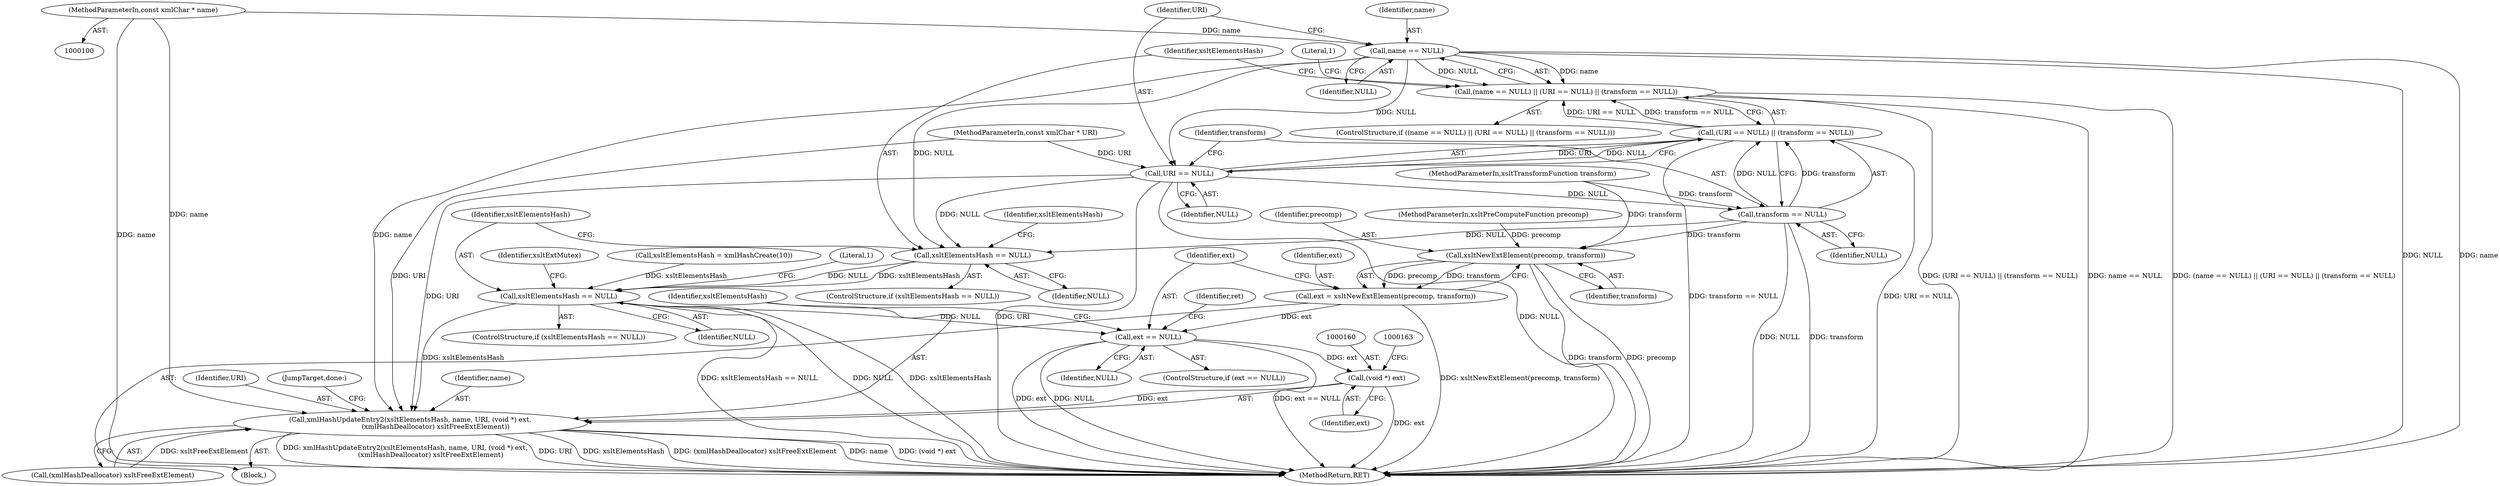 digraph "0_Chrome_96dbafe288dbe2f0cc45fa3c39daf6d0c37acbab_13@pointer" {
"1000101" [label="(MethodParameterIn,const xmlChar * name)"];
"1000110" [label="(Call,name == NULL)"];
"1000109" [label="(Call,(name == NULL) || (URI == NULL) || (transform == NULL))"];
"1000114" [label="(Call,URI == NULL)"];
"1000113" [label="(Call,(URI == NULL) || (transform == NULL))"];
"1000117" [label="(Call,transform == NULL)"];
"1000124" [label="(Call,xsltElementsHash == NULL)"];
"1000132" [label="(Call,xsltElementsHash == NULL)"];
"1000146" [label="(Call,ext == NULL)"];
"1000159" [label="(Call,(void *) ext)"];
"1000155" [label="(Call,xmlHashUpdateEntry2(xsltElementsHash, name, URI, (void *) ext,\n                        (xmlHashDeallocator) xsltFreeExtElement))"];
"1000142" [label="(Call,xsltNewExtElement(precomp, transform))"];
"1000140" [label="(Call,ext = xsltNewExtElement(precomp, transform))"];
"1000157" [label="(Identifier,name)"];
"1000123" [label="(ControlStructure,if (xsltElementsHash == NULL))"];
"1000170" [label="(MethodReturn,RET)"];
"1000112" [label="(Identifier,NULL)"];
"1000127" [label="(Call,xsltElementsHash = xmlHashCreate(10))"];
"1000116" [label="(Identifier,NULL)"];
"1000151" [label="(Identifier,ret)"];
"1000155" [label="(Call,xmlHashUpdateEntry2(xsltElementsHash, name, URI, (void *) ext,\n                        (xmlHashDeallocator) xsltFreeExtElement))"];
"1000158" [label="(Identifier,URI)"];
"1000144" [label="(Identifier,transform)"];
"1000148" [label="(Identifier,NULL)"];
"1000114" [label="(Call,URI == NULL)"];
"1000126" [label="(Identifier,NULL)"];
"1000159" [label="(Call,(void *) ext)"];
"1000124" [label="(Call,xsltElementsHash == NULL)"];
"1000125" [label="(Identifier,xsltElementsHash)"];
"1000101" [label="(MethodParameterIn,const xmlChar * name)"];
"1000109" [label="(Call,(name == NULL) || (URI == NULL) || (transform == NULL))"];
"1000142" [label="(Call,xsltNewExtElement(precomp, transform))"];
"1000105" [label="(Block,)"];
"1000113" [label="(Call,(URI == NULL) || (transform == NULL))"];
"1000110" [label="(Call,name == NULL)"];
"1000102" [label="(MethodParameterIn,const xmlChar * URI)"];
"1000115" [label="(Identifier,URI)"];
"1000117" [label="(Call,transform == NULL)"];
"1000119" [label="(Identifier,NULL)"];
"1000133" [label="(Identifier,xsltElementsHash)"];
"1000134" [label="(Identifier,NULL)"];
"1000137" [label="(Literal,1)"];
"1000140" [label="(Call,ext = xsltNewExtElement(precomp, transform))"];
"1000111" [label="(Identifier,name)"];
"1000118" [label="(Identifier,transform)"];
"1000128" [label="(Identifier,xsltElementsHash)"];
"1000108" [label="(ControlStructure,if ((name == NULL) || (URI == NULL) || (transform == NULL)))"];
"1000162" [label="(Call,(xmlHashDeallocator) xsltFreeExtElement)"];
"1000165" [label="(JumpTarget,done:)"];
"1000104" [label="(MethodParameterIn,xsltTransformFunction transform)"];
"1000141" [label="(Identifier,ext)"];
"1000161" [label="(Identifier,ext)"];
"1000143" [label="(Identifier,precomp)"];
"1000122" [label="(Literal,1)"];
"1000139" [label="(Identifier,xsltExtMutex)"];
"1000156" [label="(Identifier,xsltElementsHash)"];
"1000145" [label="(ControlStructure,if (ext == NULL))"];
"1000147" [label="(Identifier,ext)"];
"1000132" [label="(Call,xsltElementsHash == NULL)"];
"1000103" [label="(MethodParameterIn,xsltPreComputeFunction precomp)"];
"1000146" [label="(Call,ext == NULL)"];
"1000131" [label="(ControlStructure,if (xsltElementsHash == NULL))"];
"1000101" -> "1000100"  [label="AST: "];
"1000101" -> "1000170"  [label="DDG: name"];
"1000101" -> "1000110"  [label="DDG: name"];
"1000101" -> "1000155"  [label="DDG: name"];
"1000110" -> "1000109"  [label="AST: "];
"1000110" -> "1000112"  [label="CFG: "];
"1000111" -> "1000110"  [label="AST: "];
"1000112" -> "1000110"  [label="AST: "];
"1000115" -> "1000110"  [label="CFG: "];
"1000109" -> "1000110"  [label="CFG: "];
"1000110" -> "1000170"  [label="DDG: NULL"];
"1000110" -> "1000170"  [label="DDG: name"];
"1000110" -> "1000109"  [label="DDG: name"];
"1000110" -> "1000109"  [label="DDG: NULL"];
"1000110" -> "1000114"  [label="DDG: NULL"];
"1000110" -> "1000124"  [label="DDG: NULL"];
"1000110" -> "1000155"  [label="DDG: name"];
"1000109" -> "1000108"  [label="AST: "];
"1000109" -> "1000113"  [label="CFG: "];
"1000113" -> "1000109"  [label="AST: "];
"1000122" -> "1000109"  [label="CFG: "];
"1000125" -> "1000109"  [label="CFG: "];
"1000109" -> "1000170"  [label="DDG: (name == NULL) || (URI == NULL) || (transform == NULL)"];
"1000109" -> "1000170"  [label="DDG: (URI == NULL) || (transform == NULL)"];
"1000109" -> "1000170"  [label="DDG: name == NULL"];
"1000113" -> "1000109"  [label="DDG: URI == NULL"];
"1000113" -> "1000109"  [label="DDG: transform == NULL"];
"1000114" -> "1000113"  [label="AST: "];
"1000114" -> "1000116"  [label="CFG: "];
"1000115" -> "1000114"  [label="AST: "];
"1000116" -> "1000114"  [label="AST: "];
"1000118" -> "1000114"  [label="CFG: "];
"1000113" -> "1000114"  [label="CFG: "];
"1000114" -> "1000170"  [label="DDG: URI"];
"1000114" -> "1000170"  [label="DDG: NULL"];
"1000114" -> "1000113"  [label="DDG: URI"];
"1000114" -> "1000113"  [label="DDG: NULL"];
"1000102" -> "1000114"  [label="DDG: URI"];
"1000114" -> "1000117"  [label="DDG: NULL"];
"1000114" -> "1000124"  [label="DDG: NULL"];
"1000114" -> "1000155"  [label="DDG: URI"];
"1000113" -> "1000117"  [label="CFG: "];
"1000117" -> "1000113"  [label="AST: "];
"1000113" -> "1000170"  [label="DDG: URI == NULL"];
"1000113" -> "1000170"  [label="DDG: transform == NULL"];
"1000117" -> "1000113"  [label="DDG: transform"];
"1000117" -> "1000113"  [label="DDG: NULL"];
"1000117" -> "1000119"  [label="CFG: "];
"1000118" -> "1000117"  [label="AST: "];
"1000119" -> "1000117"  [label="AST: "];
"1000117" -> "1000170"  [label="DDG: transform"];
"1000117" -> "1000170"  [label="DDG: NULL"];
"1000104" -> "1000117"  [label="DDG: transform"];
"1000117" -> "1000124"  [label="DDG: NULL"];
"1000117" -> "1000142"  [label="DDG: transform"];
"1000124" -> "1000123"  [label="AST: "];
"1000124" -> "1000126"  [label="CFG: "];
"1000125" -> "1000124"  [label="AST: "];
"1000126" -> "1000124"  [label="AST: "];
"1000128" -> "1000124"  [label="CFG: "];
"1000133" -> "1000124"  [label="CFG: "];
"1000124" -> "1000132"  [label="DDG: xsltElementsHash"];
"1000124" -> "1000132"  [label="DDG: NULL"];
"1000132" -> "1000131"  [label="AST: "];
"1000132" -> "1000134"  [label="CFG: "];
"1000133" -> "1000132"  [label="AST: "];
"1000134" -> "1000132"  [label="AST: "];
"1000137" -> "1000132"  [label="CFG: "];
"1000139" -> "1000132"  [label="CFG: "];
"1000132" -> "1000170"  [label="DDG: xsltElementsHash == NULL"];
"1000132" -> "1000170"  [label="DDG: NULL"];
"1000132" -> "1000170"  [label="DDG: xsltElementsHash"];
"1000127" -> "1000132"  [label="DDG: xsltElementsHash"];
"1000132" -> "1000146"  [label="DDG: NULL"];
"1000132" -> "1000155"  [label="DDG: xsltElementsHash"];
"1000146" -> "1000145"  [label="AST: "];
"1000146" -> "1000148"  [label="CFG: "];
"1000147" -> "1000146"  [label="AST: "];
"1000148" -> "1000146"  [label="AST: "];
"1000151" -> "1000146"  [label="CFG: "];
"1000156" -> "1000146"  [label="CFG: "];
"1000146" -> "1000170"  [label="DDG: NULL"];
"1000146" -> "1000170"  [label="DDG: ext == NULL"];
"1000146" -> "1000170"  [label="DDG: ext"];
"1000140" -> "1000146"  [label="DDG: ext"];
"1000146" -> "1000159"  [label="DDG: ext"];
"1000159" -> "1000155"  [label="AST: "];
"1000159" -> "1000161"  [label="CFG: "];
"1000160" -> "1000159"  [label="AST: "];
"1000161" -> "1000159"  [label="AST: "];
"1000163" -> "1000159"  [label="CFG: "];
"1000159" -> "1000170"  [label="DDG: ext"];
"1000159" -> "1000155"  [label="DDG: ext"];
"1000155" -> "1000105"  [label="AST: "];
"1000155" -> "1000162"  [label="CFG: "];
"1000156" -> "1000155"  [label="AST: "];
"1000157" -> "1000155"  [label="AST: "];
"1000158" -> "1000155"  [label="AST: "];
"1000162" -> "1000155"  [label="AST: "];
"1000165" -> "1000155"  [label="CFG: "];
"1000155" -> "1000170"  [label="DDG: name"];
"1000155" -> "1000170"  [label="DDG: (void *) ext"];
"1000155" -> "1000170"  [label="DDG: xmlHashUpdateEntry2(xsltElementsHash, name, URI, (void *) ext,\n                        (xmlHashDeallocator) xsltFreeExtElement)"];
"1000155" -> "1000170"  [label="DDG: URI"];
"1000155" -> "1000170"  [label="DDG: xsltElementsHash"];
"1000155" -> "1000170"  [label="DDG: (xmlHashDeallocator) xsltFreeExtElement"];
"1000102" -> "1000155"  [label="DDG: URI"];
"1000162" -> "1000155"  [label="DDG: xsltFreeExtElement"];
"1000142" -> "1000140"  [label="AST: "];
"1000142" -> "1000144"  [label="CFG: "];
"1000143" -> "1000142"  [label="AST: "];
"1000144" -> "1000142"  [label="AST: "];
"1000140" -> "1000142"  [label="CFG: "];
"1000142" -> "1000170"  [label="DDG: transform"];
"1000142" -> "1000170"  [label="DDG: precomp"];
"1000142" -> "1000140"  [label="DDG: precomp"];
"1000142" -> "1000140"  [label="DDG: transform"];
"1000103" -> "1000142"  [label="DDG: precomp"];
"1000104" -> "1000142"  [label="DDG: transform"];
"1000140" -> "1000105"  [label="AST: "];
"1000141" -> "1000140"  [label="AST: "];
"1000147" -> "1000140"  [label="CFG: "];
"1000140" -> "1000170"  [label="DDG: xsltNewExtElement(precomp, transform)"];
}
